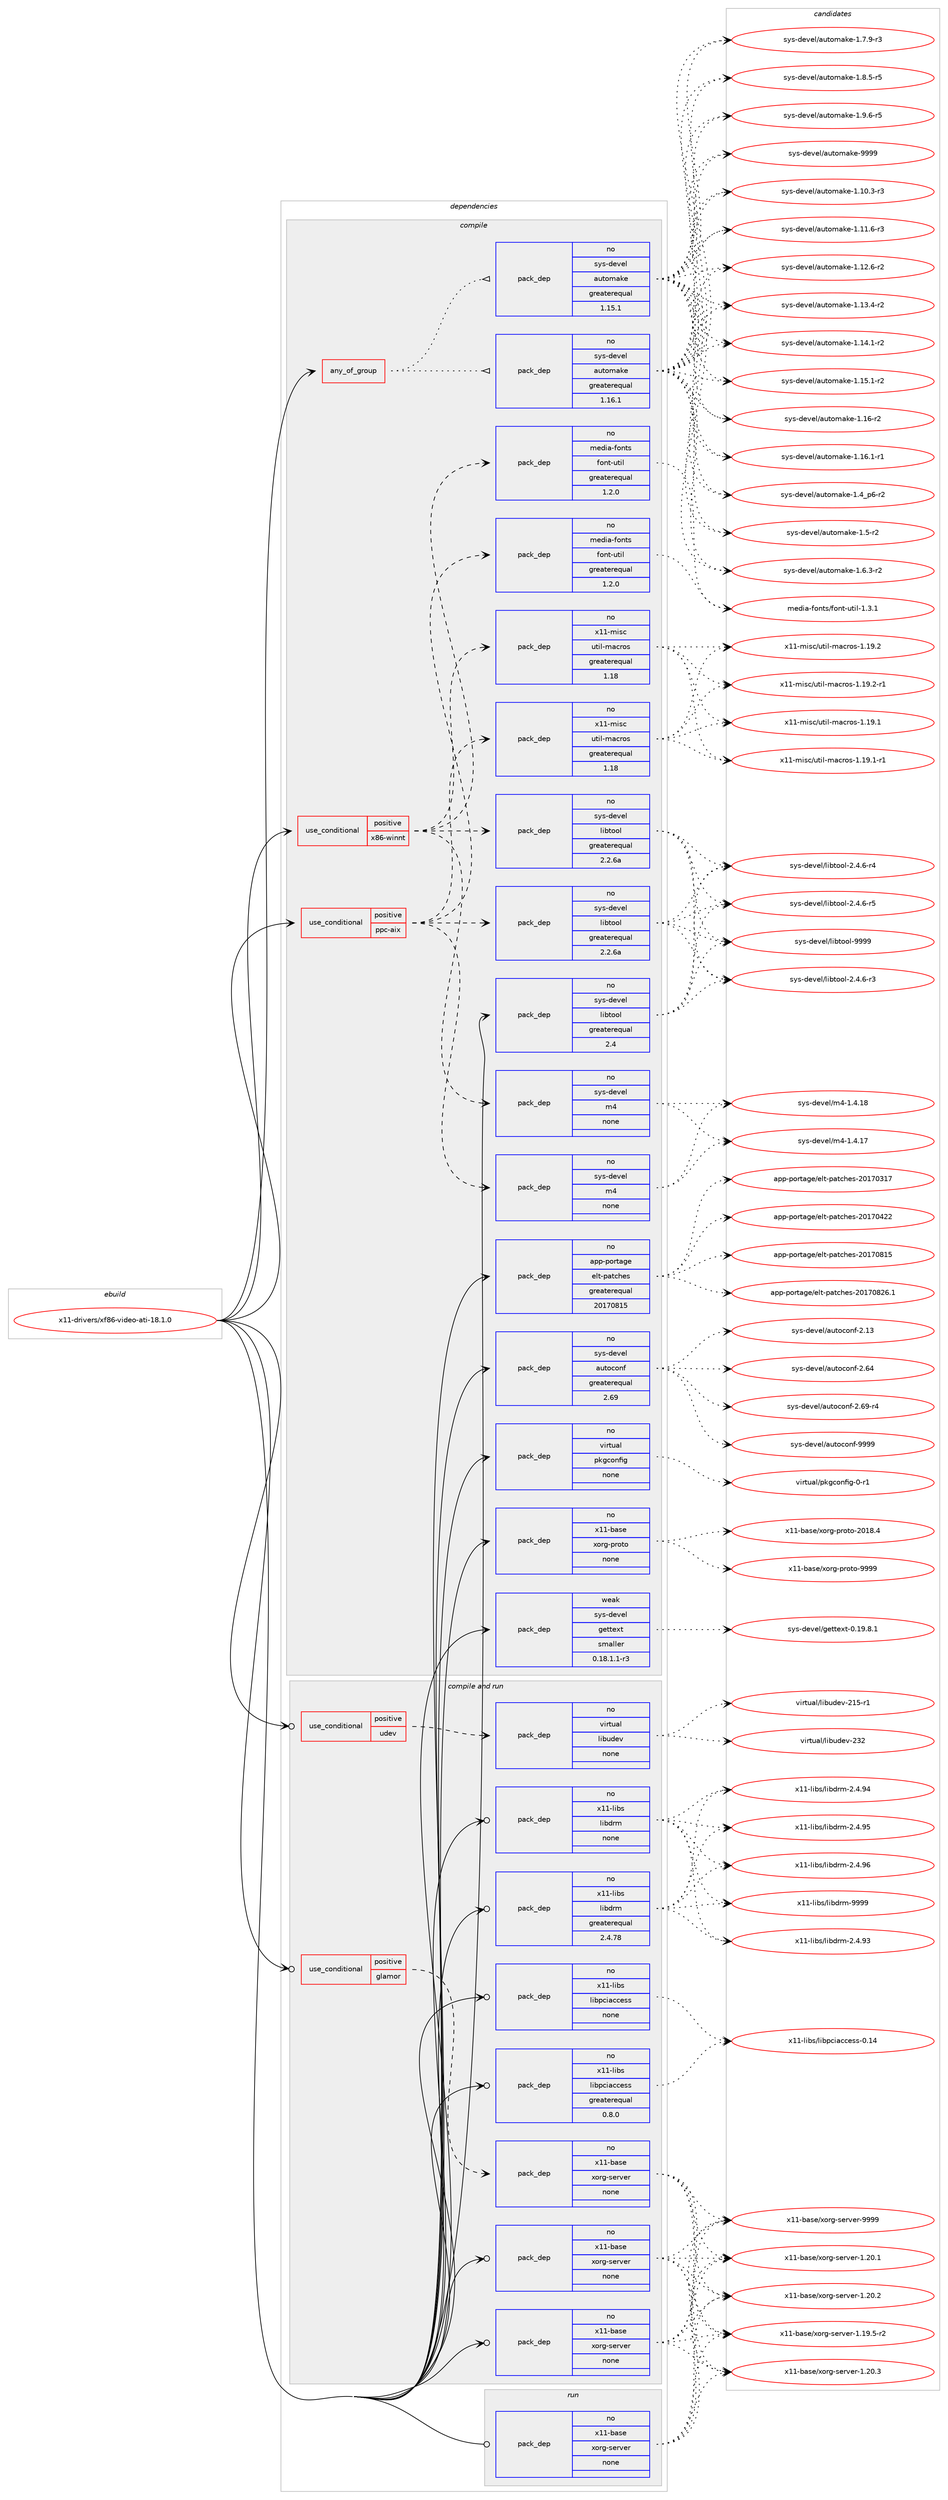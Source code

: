 digraph prolog {

# *************
# Graph options
# *************

newrank=true;
concentrate=true;
compound=true;
graph [rankdir=LR,fontname=Helvetica,fontsize=10,ranksep=1.5];#, ranksep=2.5, nodesep=0.2];
edge  [arrowhead=vee];
node  [fontname=Helvetica,fontsize=10];

# **********
# The ebuild
# **********

subgraph cluster_leftcol {
color=gray;
rank=same;
label=<<i>ebuild</i>>;
id [label="x11-drivers/xf86-video-ati-18.1.0", color=red, width=4, href="../x11-drivers/xf86-video-ati-18.1.0.svg"];
}

# ****************
# The dependencies
# ****************

subgraph cluster_midcol {
color=gray;
label=<<i>dependencies</i>>;
subgraph cluster_compile {
fillcolor="#eeeeee";
style=filled;
label=<<i>compile</i>>;
subgraph any225 {
dependency9949 [label=<<TABLE BORDER="0" CELLBORDER="1" CELLSPACING="0" CELLPADDING="4"><TR><TD CELLPADDING="10">any_of_group</TD></TR></TABLE>>, shape=none, color=red];subgraph pack7747 {
dependency9950 [label=<<TABLE BORDER="0" CELLBORDER="1" CELLSPACING="0" CELLPADDING="4" WIDTH="220"><TR><TD ROWSPAN="6" CELLPADDING="30">pack_dep</TD></TR><TR><TD WIDTH="110">no</TD></TR><TR><TD>sys-devel</TD></TR><TR><TD>automake</TD></TR><TR><TD>greaterequal</TD></TR><TR><TD>1.16.1</TD></TR></TABLE>>, shape=none, color=blue];
}
dependency9949:e -> dependency9950:w [weight=20,style="dotted",arrowhead="oinv"];
subgraph pack7748 {
dependency9951 [label=<<TABLE BORDER="0" CELLBORDER="1" CELLSPACING="0" CELLPADDING="4" WIDTH="220"><TR><TD ROWSPAN="6" CELLPADDING="30">pack_dep</TD></TR><TR><TD WIDTH="110">no</TD></TR><TR><TD>sys-devel</TD></TR><TR><TD>automake</TD></TR><TR><TD>greaterequal</TD></TR><TR><TD>1.15.1</TD></TR></TABLE>>, shape=none, color=blue];
}
dependency9949:e -> dependency9951:w [weight=20,style="dotted",arrowhead="oinv"];
}
id:e -> dependency9949:w [weight=20,style="solid",arrowhead="vee"];
subgraph cond1968 {
dependency9952 [label=<<TABLE BORDER="0" CELLBORDER="1" CELLSPACING="0" CELLPADDING="4"><TR><TD ROWSPAN="3" CELLPADDING="10">use_conditional</TD></TR><TR><TD>positive</TD></TR><TR><TD>ppc-aix</TD></TR></TABLE>>, shape=none, color=red];
subgraph pack7749 {
dependency9953 [label=<<TABLE BORDER="0" CELLBORDER="1" CELLSPACING="0" CELLPADDING="4" WIDTH="220"><TR><TD ROWSPAN="6" CELLPADDING="30">pack_dep</TD></TR><TR><TD WIDTH="110">no</TD></TR><TR><TD>sys-devel</TD></TR><TR><TD>libtool</TD></TR><TR><TD>greaterequal</TD></TR><TR><TD>2.2.6a</TD></TR></TABLE>>, shape=none, color=blue];
}
dependency9952:e -> dependency9953:w [weight=20,style="dashed",arrowhead="vee"];
subgraph pack7750 {
dependency9954 [label=<<TABLE BORDER="0" CELLBORDER="1" CELLSPACING="0" CELLPADDING="4" WIDTH="220"><TR><TD ROWSPAN="6" CELLPADDING="30">pack_dep</TD></TR><TR><TD WIDTH="110">no</TD></TR><TR><TD>sys-devel</TD></TR><TR><TD>m4</TD></TR><TR><TD>none</TD></TR><TR><TD></TD></TR></TABLE>>, shape=none, color=blue];
}
dependency9952:e -> dependency9954:w [weight=20,style="dashed",arrowhead="vee"];
subgraph pack7751 {
dependency9955 [label=<<TABLE BORDER="0" CELLBORDER="1" CELLSPACING="0" CELLPADDING="4" WIDTH="220"><TR><TD ROWSPAN="6" CELLPADDING="30">pack_dep</TD></TR><TR><TD WIDTH="110">no</TD></TR><TR><TD>x11-misc</TD></TR><TR><TD>util-macros</TD></TR><TR><TD>greaterequal</TD></TR><TR><TD>1.18</TD></TR></TABLE>>, shape=none, color=blue];
}
dependency9952:e -> dependency9955:w [weight=20,style="dashed",arrowhead="vee"];
subgraph pack7752 {
dependency9956 [label=<<TABLE BORDER="0" CELLBORDER="1" CELLSPACING="0" CELLPADDING="4" WIDTH="220"><TR><TD ROWSPAN="6" CELLPADDING="30">pack_dep</TD></TR><TR><TD WIDTH="110">no</TD></TR><TR><TD>media-fonts</TD></TR><TR><TD>font-util</TD></TR><TR><TD>greaterequal</TD></TR><TR><TD>1.2.0</TD></TR></TABLE>>, shape=none, color=blue];
}
dependency9952:e -> dependency9956:w [weight=20,style="dashed",arrowhead="vee"];
}
id:e -> dependency9952:w [weight=20,style="solid",arrowhead="vee"];
subgraph cond1969 {
dependency9957 [label=<<TABLE BORDER="0" CELLBORDER="1" CELLSPACING="0" CELLPADDING="4"><TR><TD ROWSPAN="3" CELLPADDING="10">use_conditional</TD></TR><TR><TD>positive</TD></TR><TR><TD>x86-winnt</TD></TR></TABLE>>, shape=none, color=red];
subgraph pack7753 {
dependency9958 [label=<<TABLE BORDER="0" CELLBORDER="1" CELLSPACING="0" CELLPADDING="4" WIDTH="220"><TR><TD ROWSPAN="6" CELLPADDING="30">pack_dep</TD></TR><TR><TD WIDTH="110">no</TD></TR><TR><TD>sys-devel</TD></TR><TR><TD>libtool</TD></TR><TR><TD>greaterequal</TD></TR><TR><TD>2.2.6a</TD></TR></TABLE>>, shape=none, color=blue];
}
dependency9957:e -> dependency9958:w [weight=20,style="dashed",arrowhead="vee"];
subgraph pack7754 {
dependency9959 [label=<<TABLE BORDER="0" CELLBORDER="1" CELLSPACING="0" CELLPADDING="4" WIDTH="220"><TR><TD ROWSPAN="6" CELLPADDING="30">pack_dep</TD></TR><TR><TD WIDTH="110">no</TD></TR><TR><TD>sys-devel</TD></TR><TR><TD>m4</TD></TR><TR><TD>none</TD></TR><TR><TD></TD></TR></TABLE>>, shape=none, color=blue];
}
dependency9957:e -> dependency9959:w [weight=20,style="dashed",arrowhead="vee"];
subgraph pack7755 {
dependency9960 [label=<<TABLE BORDER="0" CELLBORDER="1" CELLSPACING="0" CELLPADDING="4" WIDTH="220"><TR><TD ROWSPAN="6" CELLPADDING="30">pack_dep</TD></TR><TR><TD WIDTH="110">no</TD></TR><TR><TD>x11-misc</TD></TR><TR><TD>util-macros</TD></TR><TR><TD>greaterequal</TD></TR><TR><TD>1.18</TD></TR></TABLE>>, shape=none, color=blue];
}
dependency9957:e -> dependency9960:w [weight=20,style="dashed",arrowhead="vee"];
subgraph pack7756 {
dependency9961 [label=<<TABLE BORDER="0" CELLBORDER="1" CELLSPACING="0" CELLPADDING="4" WIDTH="220"><TR><TD ROWSPAN="6" CELLPADDING="30">pack_dep</TD></TR><TR><TD WIDTH="110">no</TD></TR><TR><TD>media-fonts</TD></TR><TR><TD>font-util</TD></TR><TR><TD>greaterequal</TD></TR><TR><TD>1.2.0</TD></TR></TABLE>>, shape=none, color=blue];
}
dependency9957:e -> dependency9961:w [weight=20,style="dashed",arrowhead="vee"];
}
id:e -> dependency9957:w [weight=20,style="solid",arrowhead="vee"];
subgraph pack7757 {
dependency9962 [label=<<TABLE BORDER="0" CELLBORDER="1" CELLSPACING="0" CELLPADDING="4" WIDTH="220"><TR><TD ROWSPAN="6" CELLPADDING="30">pack_dep</TD></TR><TR><TD WIDTH="110">no</TD></TR><TR><TD>app-portage</TD></TR><TR><TD>elt-patches</TD></TR><TR><TD>greaterequal</TD></TR><TR><TD>20170815</TD></TR></TABLE>>, shape=none, color=blue];
}
id:e -> dependency9962:w [weight=20,style="solid",arrowhead="vee"];
subgraph pack7758 {
dependency9963 [label=<<TABLE BORDER="0" CELLBORDER="1" CELLSPACING="0" CELLPADDING="4" WIDTH="220"><TR><TD ROWSPAN="6" CELLPADDING="30">pack_dep</TD></TR><TR><TD WIDTH="110">no</TD></TR><TR><TD>sys-devel</TD></TR><TR><TD>autoconf</TD></TR><TR><TD>greaterequal</TD></TR><TR><TD>2.69</TD></TR></TABLE>>, shape=none, color=blue];
}
id:e -> dependency9963:w [weight=20,style="solid",arrowhead="vee"];
subgraph pack7759 {
dependency9964 [label=<<TABLE BORDER="0" CELLBORDER="1" CELLSPACING="0" CELLPADDING="4" WIDTH="220"><TR><TD ROWSPAN="6" CELLPADDING="30">pack_dep</TD></TR><TR><TD WIDTH="110">no</TD></TR><TR><TD>sys-devel</TD></TR><TR><TD>libtool</TD></TR><TR><TD>greaterequal</TD></TR><TR><TD>2.4</TD></TR></TABLE>>, shape=none, color=blue];
}
id:e -> dependency9964:w [weight=20,style="solid",arrowhead="vee"];
subgraph pack7760 {
dependency9965 [label=<<TABLE BORDER="0" CELLBORDER="1" CELLSPACING="0" CELLPADDING="4" WIDTH="220"><TR><TD ROWSPAN="6" CELLPADDING="30">pack_dep</TD></TR><TR><TD WIDTH="110">no</TD></TR><TR><TD>virtual</TD></TR><TR><TD>pkgconfig</TD></TR><TR><TD>none</TD></TR><TR><TD></TD></TR></TABLE>>, shape=none, color=blue];
}
id:e -> dependency9965:w [weight=20,style="solid",arrowhead="vee"];
subgraph pack7761 {
dependency9966 [label=<<TABLE BORDER="0" CELLBORDER="1" CELLSPACING="0" CELLPADDING="4" WIDTH="220"><TR><TD ROWSPAN="6" CELLPADDING="30">pack_dep</TD></TR><TR><TD WIDTH="110">no</TD></TR><TR><TD>x11-base</TD></TR><TR><TD>xorg-proto</TD></TR><TR><TD>none</TD></TR><TR><TD></TD></TR></TABLE>>, shape=none, color=blue];
}
id:e -> dependency9966:w [weight=20,style="solid",arrowhead="vee"];
subgraph pack7762 {
dependency9967 [label=<<TABLE BORDER="0" CELLBORDER="1" CELLSPACING="0" CELLPADDING="4" WIDTH="220"><TR><TD ROWSPAN="6" CELLPADDING="30">pack_dep</TD></TR><TR><TD WIDTH="110">weak</TD></TR><TR><TD>sys-devel</TD></TR><TR><TD>gettext</TD></TR><TR><TD>smaller</TD></TR><TR><TD>0.18.1.1-r3</TD></TR></TABLE>>, shape=none, color=blue];
}
id:e -> dependency9967:w [weight=20,style="solid",arrowhead="vee"];
}
subgraph cluster_compileandrun {
fillcolor="#eeeeee";
style=filled;
label=<<i>compile and run</i>>;
subgraph cond1970 {
dependency9968 [label=<<TABLE BORDER="0" CELLBORDER="1" CELLSPACING="0" CELLPADDING="4"><TR><TD ROWSPAN="3" CELLPADDING="10">use_conditional</TD></TR><TR><TD>positive</TD></TR><TR><TD>glamor</TD></TR></TABLE>>, shape=none, color=red];
subgraph pack7763 {
dependency9969 [label=<<TABLE BORDER="0" CELLBORDER="1" CELLSPACING="0" CELLPADDING="4" WIDTH="220"><TR><TD ROWSPAN="6" CELLPADDING="30">pack_dep</TD></TR><TR><TD WIDTH="110">no</TD></TR><TR><TD>x11-base</TD></TR><TR><TD>xorg-server</TD></TR><TR><TD>none</TD></TR><TR><TD></TD></TR></TABLE>>, shape=none, color=blue];
}
dependency9968:e -> dependency9969:w [weight=20,style="dashed",arrowhead="vee"];
}
id:e -> dependency9968:w [weight=20,style="solid",arrowhead="odotvee"];
subgraph cond1971 {
dependency9970 [label=<<TABLE BORDER="0" CELLBORDER="1" CELLSPACING="0" CELLPADDING="4"><TR><TD ROWSPAN="3" CELLPADDING="10">use_conditional</TD></TR><TR><TD>positive</TD></TR><TR><TD>udev</TD></TR></TABLE>>, shape=none, color=red];
subgraph pack7764 {
dependency9971 [label=<<TABLE BORDER="0" CELLBORDER="1" CELLSPACING="0" CELLPADDING="4" WIDTH="220"><TR><TD ROWSPAN="6" CELLPADDING="30">pack_dep</TD></TR><TR><TD WIDTH="110">no</TD></TR><TR><TD>virtual</TD></TR><TR><TD>libudev</TD></TR><TR><TD>none</TD></TR><TR><TD></TD></TR></TABLE>>, shape=none, color=blue];
}
dependency9970:e -> dependency9971:w [weight=20,style="dashed",arrowhead="vee"];
}
id:e -> dependency9970:w [weight=20,style="solid",arrowhead="odotvee"];
subgraph pack7765 {
dependency9972 [label=<<TABLE BORDER="0" CELLBORDER="1" CELLSPACING="0" CELLPADDING="4" WIDTH="220"><TR><TD ROWSPAN="6" CELLPADDING="30">pack_dep</TD></TR><TR><TD WIDTH="110">no</TD></TR><TR><TD>x11-base</TD></TR><TR><TD>xorg-server</TD></TR><TR><TD>none</TD></TR><TR><TD></TD></TR></TABLE>>, shape=none, color=blue];
}
id:e -> dependency9972:w [weight=20,style="solid",arrowhead="odotvee"];
subgraph pack7766 {
dependency9973 [label=<<TABLE BORDER="0" CELLBORDER="1" CELLSPACING="0" CELLPADDING="4" WIDTH="220"><TR><TD ROWSPAN="6" CELLPADDING="30">pack_dep</TD></TR><TR><TD WIDTH="110">no</TD></TR><TR><TD>x11-base</TD></TR><TR><TD>xorg-server</TD></TR><TR><TD>none</TD></TR><TR><TD></TD></TR></TABLE>>, shape=none, color=blue];
}
id:e -> dependency9973:w [weight=20,style="solid",arrowhead="odotvee"];
subgraph pack7767 {
dependency9974 [label=<<TABLE BORDER="0" CELLBORDER="1" CELLSPACING="0" CELLPADDING="4" WIDTH="220"><TR><TD ROWSPAN="6" CELLPADDING="30">pack_dep</TD></TR><TR><TD WIDTH="110">no</TD></TR><TR><TD>x11-libs</TD></TR><TR><TD>libdrm</TD></TR><TR><TD>greaterequal</TD></TR><TR><TD>2.4.78</TD></TR></TABLE>>, shape=none, color=blue];
}
id:e -> dependency9974:w [weight=20,style="solid",arrowhead="odotvee"];
subgraph pack7768 {
dependency9975 [label=<<TABLE BORDER="0" CELLBORDER="1" CELLSPACING="0" CELLPADDING="4" WIDTH="220"><TR><TD ROWSPAN="6" CELLPADDING="30">pack_dep</TD></TR><TR><TD WIDTH="110">no</TD></TR><TR><TD>x11-libs</TD></TR><TR><TD>libdrm</TD></TR><TR><TD>none</TD></TR><TR><TD></TD></TR></TABLE>>, shape=none, color=blue];
}
id:e -> dependency9975:w [weight=20,style="solid",arrowhead="odotvee"];
subgraph pack7769 {
dependency9976 [label=<<TABLE BORDER="0" CELLBORDER="1" CELLSPACING="0" CELLPADDING="4" WIDTH="220"><TR><TD ROWSPAN="6" CELLPADDING="30">pack_dep</TD></TR><TR><TD WIDTH="110">no</TD></TR><TR><TD>x11-libs</TD></TR><TR><TD>libpciaccess</TD></TR><TR><TD>greaterequal</TD></TR><TR><TD>0.8.0</TD></TR></TABLE>>, shape=none, color=blue];
}
id:e -> dependency9976:w [weight=20,style="solid",arrowhead="odotvee"];
subgraph pack7770 {
dependency9977 [label=<<TABLE BORDER="0" CELLBORDER="1" CELLSPACING="0" CELLPADDING="4" WIDTH="220"><TR><TD ROWSPAN="6" CELLPADDING="30">pack_dep</TD></TR><TR><TD WIDTH="110">no</TD></TR><TR><TD>x11-libs</TD></TR><TR><TD>libpciaccess</TD></TR><TR><TD>none</TD></TR><TR><TD></TD></TR></TABLE>>, shape=none, color=blue];
}
id:e -> dependency9977:w [weight=20,style="solid",arrowhead="odotvee"];
}
subgraph cluster_run {
fillcolor="#eeeeee";
style=filled;
label=<<i>run</i>>;
subgraph pack7771 {
dependency9978 [label=<<TABLE BORDER="0" CELLBORDER="1" CELLSPACING="0" CELLPADDING="4" WIDTH="220"><TR><TD ROWSPAN="6" CELLPADDING="30">pack_dep</TD></TR><TR><TD WIDTH="110">no</TD></TR><TR><TD>x11-base</TD></TR><TR><TD>xorg-server</TD></TR><TR><TD>none</TD></TR><TR><TD></TD></TR></TABLE>>, shape=none, color=blue];
}
id:e -> dependency9978:w [weight=20,style="solid",arrowhead="odot"];
}
}

# **************
# The candidates
# **************

subgraph cluster_choices {
rank=same;
color=gray;
label=<<i>candidates</i>>;

subgraph choice7747 {
color=black;
nodesep=1;
choice11512111545100101118101108479711711611110997107101454946494846514511451 [label="sys-devel/automake-1.10.3-r3", color=red, width=4,href="../sys-devel/automake-1.10.3-r3.svg"];
choice11512111545100101118101108479711711611110997107101454946494946544511451 [label="sys-devel/automake-1.11.6-r3", color=red, width=4,href="../sys-devel/automake-1.11.6-r3.svg"];
choice11512111545100101118101108479711711611110997107101454946495046544511450 [label="sys-devel/automake-1.12.6-r2", color=red, width=4,href="../sys-devel/automake-1.12.6-r2.svg"];
choice11512111545100101118101108479711711611110997107101454946495146524511450 [label="sys-devel/automake-1.13.4-r2", color=red, width=4,href="../sys-devel/automake-1.13.4-r2.svg"];
choice11512111545100101118101108479711711611110997107101454946495246494511450 [label="sys-devel/automake-1.14.1-r2", color=red, width=4,href="../sys-devel/automake-1.14.1-r2.svg"];
choice11512111545100101118101108479711711611110997107101454946495346494511450 [label="sys-devel/automake-1.15.1-r2", color=red, width=4,href="../sys-devel/automake-1.15.1-r2.svg"];
choice1151211154510010111810110847971171161111099710710145494649544511450 [label="sys-devel/automake-1.16-r2", color=red, width=4,href="../sys-devel/automake-1.16-r2.svg"];
choice11512111545100101118101108479711711611110997107101454946495446494511449 [label="sys-devel/automake-1.16.1-r1", color=red, width=4,href="../sys-devel/automake-1.16.1-r1.svg"];
choice115121115451001011181011084797117116111109971071014549465295112544511450 [label="sys-devel/automake-1.4_p6-r2", color=red, width=4,href="../sys-devel/automake-1.4_p6-r2.svg"];
choice11512111545100101118101108479711711611110997107101454946534511450 [label="sys-devel/automake-1.5-r2", color=red, width=4,href="../sys-devel/automake-1.5-r2.svg"];
choice115121115451001011181011084797117116111109971071014549465446514511450 [label="sys-devel/automake-1.6.3-r2", color=red, width=4,href="../sys-devel/automake-1.6.3-r2.svg"];
choice115121115451001011181011084797117116111109971071014549465546574511451 [label="sys-devel/automake-1.7.9-r3", color=red, width=4,href="../sys-devel/automake-1.7.9-r3.svg"];
choice115121115451001011181011084797117116111109971071014549465646534511453 [label="sys-devel/automake-1.8.5-r5", color=red, width=4,href="../sys-devel/automake-1.8.5-r5.svg"];
choice115121115451001011181011084797117116111109971071014549465746544511453 [label="sys-devel/automake-1.9.6-r5", color=red, width=4,href="../sys-devel/automake-1.9.6-r5.svg"];
choice115121115451001011181011084797117116111109971071014557575757 [label="sys-devel/automake-9999", color=red, width=4,href="../sys-devel/automake-9999.svg"];
dependency9950:e -> choice11512111545100101118101108479711711611110997107101454946494846514511451:w [style=dotted,weight="100"];
dependency9950:e -> choice11512111545100101118101108479711711611110997107101454946494946544511451:w [style=dotted,weight="100"];
dependency9950:e -> choice11512111545100101118101108479711711611110997107101454946495046544511450:w [style=dotted,weight="100"];
dependency9950:e -> choice11512111545100101118101108479711711611110997107101454946495146524511450:w [style=dotted,weight="100"];
dependency9950:e -> choice11512111545100101118101108479711711611110997107101454946495246494511450:w [style=dotted,weight="100"];
dependency9950:e -> choice11512111545100101118101108479711711611110997107101454946495346494511450:w [style=dotted,weight="100"];
dependency9950:e -> choice1151211154510010111810110847971171161111099710710145494649544511450:w [style=dotted,weight="100"];
dependency9950:e -> choice11512111545100101118101108479711711611110997107101454946495446494511449:w [style=dotted,weight="100"];
dependency9950:e -> choice115121115451001011181011084797117116111109971071014549465295112544511450:w [style=dotted,weight="100"];
dependency9950:e -> choice11512111545100101118101108479711711611110997107101454946534511450:w [style=dotted,weight="100"];
dependency9950:e -> choice115121115451001011181011084797117116111109971071014549465446514511450:w [style=dotted,weight="100"];
dependency9950:e -> choice115121115451001011181011084797117116111109971071014549465546574511451:w [style=dotted,weight="100"];
dependency9950:e -> choice115121115451001011181011084797117116111109971071014549465646534511453:w [style=dotted,weight="100"];
dependency9950:e -> choice115121115451001011181011084797117116111109971071014549465746544511453:w [style=dotted,weight="100"];
dependency9950:e -> choice115121115451001011181011084797117116111109971071014557575757:w [style=dotted,weight="100"];
}
subgraph choice7748 {
color=black;
nodesep=1;
choice11512111545100101118101108479711711611110997107101454946494846514511451 [label="sys-devel/automake-1.10.3-r3", color=red, width=4,href="../sys-devel/automake-1.10.3-r3.svg"];
choice11512111545100101118101108479711711611110997107101454946494946544511451 [label="sys-devel/automake-1.11.6-r3", color=red, width=4,href="../sys-devel/automake-1.11.6-r3.svg"];
choice11512111545100101118101108479711711611110997107101454946495046544511450 [label="sys-devel/automake-1.12.6-r2", color=red, width=4,href="../sys-devel/automake-1.12.6-r2.svg"];
choice11512111545100101118101108479711711611110997107101454946495146524511450 [label="sys-devel/automake-1.13.4-r2", color=red, width=4,href="../sys-devel/automake-1.13.4-r2.svg"];
choice11512111545100101118101108479711711611110997107101454946495246494511450 [label="sys-devel/automake-1.14.1-r2", color=red, width=4,href="../sys-devel/automake-1.14.1-r2.svg"];
choice11512111545100101118101108479711711611110997107101454946495346494511450 [label="sys-devel/automake-1.15.1-r2", color=red, width=4,href="../sys-devel/automake-1.15.1-r2.svg"];
choice1151211154510010111810110847971171161111099710710145494649544511450 [label="sys-devel/automake-1.16-r2", color=red, width=4,href="../sys-devel/automake-1.16-r2.svg"];
choice11512111545100101118101108479711711611110997107101454946495446494511449 [label="sys-devel/automake-1.16.1-r1", color=red, width=4,href="../sys-devel/automake-1.16.1-r1.svg"];
choice115121115451001011181011084797117116111109971071014549465295112544511450 [label="sys-devel/automake-1.4_p6-r2", color=red, width=4,href="../sys-devel/automake-1.4_p6-r2.svg"];
choice11512111545100101118101108479711711611110997107101454946534511450 [label="sys-devel/automake-1.5-r2", color=red, width=4,href="../sys-devel/automake-1.5-r2.svg"];
choice115121115451001011181011084797117116111109971071014549465446514511450 [label="sys-devel/automake-1.6.3-r2", color=red, width=4,href="../sys-devel/automake-1.6.3-r2.svg"];
choice115121115451001011181011084797117116111109971071014549465546574511451 [label="sys-devel/automake-1.7.9-r3", color=red, width=4,href="../sys-devel/automake-1.7.9-r3.svg"];
choice115121115451001011181011084797117116111109971071014549465646534511453 [label="sys-devel/automake-1.8.5-r5", color=red, width=4,href="../sys-devel/automake-1.8.5-r5.svg"];
choice115121115451001011181011084797117116111109971071014549465746544511453 [label="sys-devel/automake-1.9.6-r5", color=red, width=4,href="../sys-devel/automake-1.9.6-r5.svg"];
choice115121115451001011181011084797117116111109971071014557575757 [label="sys-devel/automake-9999", color=red, width=4,href="../sys-devel/automake-9999.svg"];
dependency9951:e -> choice11512111545100101118101108479711711611110997107101454946494846514511451:w [style=dotted,weight="100"];
dependency9951:e -> choice11512111545100101118101108479711711611110997107101454946494946544511451:w [style=dotted,weight="100"];
dependency9951:e -> choice11512111545100101118101108479711711611110997107101454946495046544511450:w [style=dotted,weight="100"];
dependency9951:e -> choice11512111545100101118101108479711711611110997107101454946495146524511450:w [style=dotted,weight="100"];
dependency9951:e -> choice11512111545100101118101108479711711611110997107101454946495246494511450:w [style=dotted,weight="100"];
dependency9951:e -> choice11512111545100101118101108479711711611110997107101454946495346494511450:w [style=dotted,weight="100"];
dependency9951:e -> choice1151211154510010111810110847971171161111099710710145494649544511450:w [style=dotted,weight="100"];
dependency9951:e -> choice11512111545100101118101108479711711611110997107101454946495446494511449:w [style=dotted,weight="100"];
dependency9951:e -> choice115121115451001011181011084797117116111109971071014549465295112544511450:w [style=dotted,weight="100"];
dependency9951:e -> choice11512111545100101118101108479711711611110997107101454946534511450:w [style=dotted,weight="100"];
dependency9951:e -> choice115121115451001011181011084797117116111109971071014549465446514511450:w [style=dotted,weight="100"];
dependency9951:e -> choice115121115451001011181011084797117116111109971071014549465546574511451:w [style=dotted,weight="100"];
dependency9951:e -> choice115121115451001011181011084797117116111109971071014549465646534511453:w [style=dotted,weight="100"];
dependency9951:e -> choice115121115451001011181011084797117116111109971071014549465746544511453:w [style=dotted,weight="100"];
dependency9951:e -> choice115121115451001011181011084797117116111109971071014557575757:w [style=dotted,weight="100"];
}
subgraph choice7749 {
color=black;
nodesep=1;
choice1151211154510010111810110847108105981161111111084550465246544511451 [label="sys-devel/libtool-2.4.6-r3", color=red, width=4,href="../sys-devel/libtool-2.4.6-r3.svg"];
choice1151211154510010111810110847108105981161111111084550465246544511452 [label="sys-devel/libtool-2.4.6-r4", color=red, width=4,href="../sys-devel/libtool-2.4.6-r4.svg"];
choice1151211154510010111810110847108105981161111111084550465246544511453 [label="sys-devel/libtool-2.4.6-r5", color=red, width=4,href="../sys-devel/libtool-2.4.6-r5.svg"];
choice1151211154510010111810110847108105981161111111084557575757 [label="sys-devel/libtool-9999", color=red, width=4,href="../sys-devel/libtool-9999.svg"];
dependency9953:e -> choice1151211154510010111810110847108105981161111111084550465246544511451:w [style=dotted,weight="100"];
dependency9953:e -> choice1151211154510010111810110847108105981161111111084550465246544511452:w [style=dotted,weight="100"];
dependency9953:e -> choice1151211154510010111810110847108105981161111111084550465246544511453:w [style=dotted,weight="100"];
dependency9953:e -> choice1151211154510010111810110847108105981161111111084557575757:w [style=dotted,weight="100"];
}
subgraph choice7750 {
color=black;
nodesep=1;
choice11512111545100101118101108471095245494652464955 [label="sys-devel/m4-1.4.17", color=red, width=4,href="../sys-devel/m4-1.4.17.svg"];
choice11512111545100101118101108471095245494652464956 [label="sys-devel/m4-1.4.18", color=red, width=4,href="../sys-devel/m4-1.4.18.svg"];
dependency9954:e -> choice11512111545100101118101108471095245494652464955:w [style=dotted,weight="100"];
dependency9954:e -> choice11512111545100101118101108471095245494652464956:w [style=dotted,weight="100"];
}
subgraph choice7751 {
color=black;
nodesep=1;
choice120494945109105115994711711610510845109979911411111545494649574649 [label="x11-misc/util-macros-1.19.1", color=red, width=4,href="../x11-misc/util-macros-1.19.1.svg"];
choice1204949451091051159947117116105108451099799114111115454946495746494511449 [label="x11-misc/util-macros-1.19.1-r1", color=red, width=4,href="../x11-misc/util-macros-1.19.1-r1.svg"];
choice120494945109105115994711711610510845109979911411111545494649574650 [label="x11-misc/util-macros-1.19.2", color=red, width=4,href="../x11-misc/util-macros-1.19.2.svg"];
choice1204949451091051159947117116105108451099799114111115454946495746504511449 [label="x11-misc/util-macros-1.19.2-r1", color=red, width=4,href="../x11-misc/util-macros-1.19.2-r1.svg"];
dependency9955:e -> choice120494945109105115994711711610510845109979911411111545494649574649:w [style=dotted,weight="100"];
dependency9955:e -> choice1204949451091051159947117116105108451099799114111115454946495746494511449:w [style=dotted,weight="100"];
dependency9955:e -> choice120494945109105115994711711610510845109979911411111545494649574650:w [style=dotted,weight="100"];
dependency9955:e -> choice1204949451091051159947117116105108451099799114111115454946495746504511449:w [style=dotted,weight="100"];
}
subgraph choice7752 {
color=black;
nodesep=1;
choice10910110010597451021111101161154710211111011645117116105108454946514649 [label="media-fonts/font-util-1.3.1", color=red, width=4,href="../media-fonts/font-util-1.3.1.svg"];
dependency9956:e -> choice10910110010597451021111101161154710211111011645117116105108454946514649:w [style=dotted,weight="100"];
}
subgraph choice7753 {
color=black;
nodesep=1;
choice1151211154510010111810110847108105981161111111084550465246544511451 [label="sys-devel/libtool-2.4.6-r3", color=red, width=4,href="../sys-devel/libtool-2.4.6-r3.svg"];
choice1151211154510010111810110847108105981161111111084550465246544511452 [label="sys-devel/libtool-2.4.6-r4", color=red, width=4,href="../sys-devel/libtool-2.4.6-r4.svg"];
choice1151211154510010111810110847108105981161111111084550465246544511453 [label="sys-devel/libtool-2.4.6-r5", color=red, width=4,href="../sys-devel/libtool-2.4.6-r5.svg"];
choice1151211154510010111810110847108105981161111111084557575757 [label="sys-devel/libtool-9999", color=red, width=4,href="../sys-devel/libtool-9999.svg"];
dependency9958:e -> choice1151211154510010111810110847108105981161111111084550465246544511451:w [style=dotted,weight="100"];
dependency9958:e -> choice1151211154510010111810110847108105981161111111084550465246544511452:w [style=dotted,weight="100"];
dependency9958:e -> choice1151211154510010111810110847108105981161111111084550465246544511453:w [style=dotted,weight="100"];
dependency9958:e -> choice1151211154510010111810110847108105981161111111084557575757:w [style=dotted,weight="100"];
}
subgraph choice7754 {
color=black;
nodesep=1;
choice11512111545100101118101108471095245494652464955 [label="sys-devel/m4-1.4.17", color=red, width=4,href="../sys-devel/m4-1.4.17.svg"];
choice11512111545100101118101108471095245494652464956 [label="sys-devel/m4-1.4.18", color=red, width=4,href="../sys-devel/m4-1.4.18.svg"];
dependency9959:e -> choice11512111545100101118101108471095245494652464955:w [style=dotted,weight="100"];
dependency9959:e -> choice11512111545100101118101108471095245494652464956:w [style=dotted,weight="100"];
}
subgraph choice7755 {
color=black;
nodesep=1;
choice120494945109105115994711711610510845109979911411111545494649574649 [label="x11-misc/util-macros-1.19.1", color=red, width=4,href="../x11-misc/util-macros-1.19.1.svg"];
choice1204949451091051159947117116105108451099799114111115454946495746494511449 [label="x11-misc/util-macros-1.19.1-r1", color=red, width=4,href="../x11-misc/util-macros-1.19.1-r1.svg"];
choice120494945109105115994711711610510845109979911411111545494649574650 [label="x11-misc/util-macros-1.19.2", color=red, width=4,href="../x11-misc/util-macros-1.19.2.svg"];
choice1204949451091051159947117116105108451099799114111115454946495746504511449 [label="x11-misc/util-macros-1.19.2-r1", color=red, width=4,href="../x11-misc/util-macros-1.19.2-r1.svg"];
dependency9960:e -> choice120494945109105115994711711610510845109979911411111545494649574649:w [style=dotted,weight="100"];
dependency9960:e -> choice1204949451091051159947117116105108451099799114111115454946495746494511449:w [style=dotted,weight="100"];
dependency9960:e -> choice120494945109105115994711711610510845109979911411111545494649574650:w [style=dotted,weight="100"];
dependency9960:e -> choice1204949451091051159947117116105108451099799114111115454946495746504511449:w [style=dotted,weight="100"];
}
subgraph choice7756 {
color=black;
nodesep=1;
choice10910110010597451021111101161154710211111011645117116105108454946514649 [label="media-fonts/font-util-1.3.1", color=red, width=4,href="../media-fonts/font-util-1.3.1.svg"];
dependency9961:e -> choice10910110010597451021111101161154710211111011645117116105108454946514649:w [style=dotted,weight="100"];
}
subgraph choice7757 {
color=black;
nodesep=1;
choice97112112451121111141169710310147101108116451129711699104101115455048495548514955 [label="app-portage/elt-patches-20170317", color=red, width=4,href="../app-portage/elt-patches-20170317.svg"];
choice97112112451121111141169710310147101108116451129711699104101115455048495548525050 [label="app-portage/elt-patches-20170422", color=red, width=4,href="../app-portage/elt-patches-20170422.svg"];
choice97112112451121111141169710310147101108116451129711699104101115455048495548564953 [label="app-portage/elt-patches-20170815", color=red, width=4,href="../app-portage/elt-patches-20170815.svg"];
choice971121124511211111411697103101471011081164511297116991041011154550484955485650544649 [label="app-portage/elt-patches-20170826.1", color=red, width=4,href="../app-portage/elt-patches-20170826.1.svg"];
dependency9962:e -> choice97112112451121111141169710310147101108116451129711699104101115455048495548514955:w [style=dotted,weight="100"];
dependency9962:e -> choice97112112451121111141169710310147101108116451129711699104101115455048495548525050:w [style=dotted,weight="100"];
dependency9962:e -> choice97112112451121111141169710310147101108116451129711699104101115455048495548564953:w [style=dotted,weight="100"];
dependency9962:e -> choice971121124511211111411697103101471011081164511297116991041011154550484955485650544649:w [style=dotted,weight="100"];
}
subgraph choice7758 {
color=black;
nodesep=1;
choice115121115451001011181011084797117116111991111101024550464951 [label="sys-devel/autoconf-2.13", color=red, width=4,href="../sys-devel/autoconf-2.13.svg"];
choice115121115451001011181011084797117116111991111101024550465452 [label="sys-devel/autoconf-2.64", color=red, width=4,href="../sys-devel/autoconf-2.64.svg"];
choice1151211154510010111810110847971171161119911111010245504654574511452 [label="sys-devel/autoconf-2.69-r4", color=red, width=4,href="../sys-devel/autoconf-2.69-r4.svg"];
choice115121115451001011181011084797117116111991111101024557575757 [label="sys-devel/autoconf-9999", color=red, width=4,href="../sys-devel/autoconf-9999.svg"];
dependency9963:e -> choice115121115451001011181011084797117116111991111101024550464951:w [style=dotted,weight="100"];
dependency9963:e -> choice115121115451001011181011084797117116111991111101024550465452:w [style=dotted,weight="100"];
dependency9963:e -> choice1151211154510010111810110847971171161119911111010245504654574511452:w [style=dotted,weight="100"];
dependency9963:e -> choice115121115451001011181011084797117116111991111101024557575757:w [style=dotted,weight="100"];
}
subgraph choice7759 {
color=black;
nodesep=1;
choice1151211154510010111810110847108105981161111111084550465246544511451 [label="sys-devel/libtool-2.4.6-r3", color=red, width=4,href="../sys-devel/libtool-2.4.6-r3.svg"];
choice1151211154510010111810110847108105981161111111084550465246544511452 [label="sys-devel/libtool-2.4.6-r4", color=red, width=4,href="../sys-devel/libtool-2.4.6-r4.svg"];
choice1151211154510010111810110847108105981161111111084550465246544511453 [label="sys-devel/libtool-2.4.6-r5", color=red, width=4,href="../sys-devel/libtool-2.4.6-r5.svg"];
choice1151211154510010111810110847108105981161111111084557575757 [label="sys-devel/libtool-9999", color=red, width=4,href="../sys-devel/libtool-9999.svg"];
dependency9964:e -> choice1151211154510010111810110847108105981161111111084550465246544511451:w [style=dotted,weight="100"];
dependency9964:e -> choice1151211154510010111810110847108105981161111111084550465246544511452:w [style=dotted,weight="100"];
dependency9964:e -> choice1151211154510010111810110847108105981161111111084550465246544511453:w [style=dotted,weight="100"];
dependency9964:e -> choice1151211154510010111810110847108105981161111111084557575757:w [style=dotted,weight="100"];
}
subgraph choice7760 {
color=black;
nodesep=1;
choice11810511411611797108471121071039911111010210510345484511449 [label="virtual/pkgconfig-0-r1", color=red, width=4,href="../virtual/pkgconfig-0-r1.svg"];
dependency9965:e -> choice11810511411611797108471121071039911111010210510345484511449:w [style=dotted,weight="100"];
}
subgraph choice7761 {
color=black;
nodesep=1;
choice1204949459897115101471201111141034511211411111611145504849564652 [label="x11-base/xorg-proto-2018.4", color=red, width=4,href="../x11-base/xorg-proto-2018.4.svg"];
choice120494945989711510147120111114103451121141111161114557575757 [label="x11-base/xorg-proto-9999", color=red, width=4,href="../x11-base/xorg-proto-9999.svg"];
dependency9966:e -> choice1204949459897115101471201111141034511211411111611145504849564652:w [style=dotted,weight="100"];
dependency9966:e -> choice120494945989711510147120111114103451121141111161114557575757:w [style=dotted,weight="100"];
}
subgraph choice7762 {
color=black;
nodesep=1;
choice1151211154510010111810110847103101116116101120116454846495746564649 [label="sys-devel/gettext-0.19.8.1", color=red, width=4,href="../sys-devel/gettext-0.19.8.1.svg"];
dependency9967:e -> choice1151211154510010111810110847103101116116101120116454846495746564649:w [style=dotted,weight="100"];
}
subgraph choice7763 {
color=black;
nodesep=1;
choice1204949459897115101471201111141034511510111411810111445494650484649 [label="x11-base/xorg-server-1.20.1", color=red, width=4,href="../x11-base/xorg-server-1.20.1.svg"];
choice1204949459897115101471201111141034511510111411810111445494650484650 [label="x11-base/xorg-server-1.20.2", color=red, width=4,href="../x11-base/xorg-server-1.20.2.svg"];
choice12049494598971151014712011111410345115101114118101114454946495746534511450 [label="x11-base/xorg-server-1.19.5-r2", color=red, width=4,href="../x11-base/xorg-server-1.19.5-r2.svg"];
choice1204949459897115101471201111141034511510111411810111445494650484651 [label="x11-base/xorg-server-1.20.3", color=red, width=4,href="../x11-base/xorg-server-1.20.3.svg"];
choice120494945989711510147120111114103451151011141181011144557575757 [label="x11-base/xorg-server-9999", color=red, width=4,href="../x11-base/xorg-server-9999.svg"];
dependency9969:e -> choice1204949459897115101471201111141034511510111411810111445494650484649:w [style=dotted,weight="100"];
dependency9969:e -> choice1204949459897115101471201111141034511510111411810111445494650484650:w [style=dotted,weight="100"];
dependency9969:e -> choice12049494598971151014712011111410345115101114118101114454946495746534511450:w [style=dotted,weight="100"];
dependency9969:e -> choice1204949459897115101471201111141034511510111411810111445494650484651:w [style=dotted,weight="100"];
dependency9969:e -> choice120494945989711510147120111114103451151011141181011144557575757:w [style=dotted,weight="100"];
}
subgraph choice7764 {
color=black;
nodesep=1;
choice118105114116117971084710810598117100101118455049534511449 [label="virtual/libudev-215-r1", color=red, width=4,href="../virtual/libudev-215-r1.svg"];
choice11810511411611797108471081059811710010111845505150 [label="virtual/libudev-232", color=red, width=4,href="../virtual/libudev-232.svg"];
dependency9971:e -> choice118105114116117971084710810598117100101118455049534511449:w [style=dotted,weight="100"];
dependency9971:e -> choice11810511411611797108471081059811710010111845505150:w [style=dotted,weight="100"];
}
subgraph choice7765 {
color=black;
nodesep=1;
choice1204949459897115101471201111141034511510111411810111445494650484649 [label="x11-base/xorg-server-1.20.1", color=red, width=4,href="../x11-base/xorg-server-1.20.1.svg"];
choice1204949459897115101471201111141034511510111411810111445494650484650 [label="x11-base/xorg-server-1.20.2", color=red, width=4,href="../x11-base/xorg-server-1.20.2.svg"];
choice12049494598971151014712011111410345115101114118101114454946495746534511450 [label="x11-base/xorg-server-1.19.5-r2", color=red, width=4,href="../x11-base/xorg-server-1.19.5-r2.svg"];
choice1204949459897115101471201111141034511510111411810111445494650484651 [label="x11-base/xorg-server-1.20.3", color=red, width=4,href="../x11-base/xorg-server-1.20.3.svg"];
choice120494945989711510147120111114103451151011141181011144557575757 [label="x11-base/xorg-server-9999", color=red, width=4,href="../x11-base/xorg-server-9999.svg"];
dependency9972:e -> choice1204949459897115101471201111141034511510111411810111445494650484649:w [style=dotted,weight="100"];
dependency9972:e -> choice1204949459897115101471201111141034511510111411810111445494650484650:w [style=dotted,weight="100"];
dependency9972:e -> choice12049494598971151014712011111410345115101114118101114454946495746534511450:w [style=dotted,weight="100"];
dependency9972:e -> choice1204949459897115101471201111141034511510111411810111445494650484651:w [style=dotted,weight="100"];
dependency9972:e -> choice120494945989711510147120111114103451151011141181011144557575757:w [style=dotted,weight="100"];
}
subgraph choice7766 {
color=black;
nodesep=1;
choice1204949459897115101471201111141034511510111411810111445494650484649 [label="x11-base/xorg-server-1.20.1", color=red, width=4,href="../x11-base/xorg-server-1.20.1.svg"];
choice1204949459897115101471201111141034511510111411810111445494650484650 [label="x11-base/xorg-server-1.20.2", color=red, width=4,href="../x11-base/xorg-server-1.20.2.svg"];
choice12049494598971151014712011111410345115101114118101114454946495746534511450 [label="x11-base/xorg-server-1.19.5-r2", color=red, width=4,href="../x11-base/xorg-server-1.19.5-r2.svg"];
choice1204949459897115101471201111141034511510111411810111445494650484651 [label="x11-base/xorg-server-1.20.3", color=red, width=4,href="../x11-base/xorg-server-1.20.3.svg"];
choice120494945989711510147120111114103451151011141181011144557575757 [label="x11-base/xorg-server-9999", color=red, width=4,href="../x11-base/xorg-server-9999.svg"];
dependency9973:e -> choice1204949459897115101471201111141034511510111411810111445494650484649:w [style=dotted,weight="100"];
dependency9973:e -> choice1204949459897115101471201111141034511510111411810111445494650484650:w [style=dotted,weight="100"];
dependency9973:e -> choice12049494598971151014712011111410345115101114118101114454946495746534511450:w [style=dotted,weight="100"];
dependency9973:e -> choice1204949459897115101471201111141034511510111411810111445494650484651:w [style=dotted,weight="100"];
dependency9973:e -> choice120494945989711510147120111114103451151011141181011144557575757:w [style=dotted,weight="100"];
}
subgraph choice7767 {
color=black;
nodesep=1;
choice12049494510810598115471081059810011410945504652465751 [label="x11-libs/libdrm-2.4.93", color=red, width=4,href="../x11-libs/libdrm-2.4.93.svg"];
choice12049494510810598115471081059810011410945504652465752 [label="x11-libs/libdrm-2.4.94", color=red, width=4,href="../x11-libs/libdrm-2.4.94.svg"];
choice12049494510810598115471081059810011410945504652465753 [label="x11-libs/libdrm-2.4.95", color=red, width=4,href="../x11-libs/libdrm-2.4.95.svg"];
choice12049494510810598115471081059810011410945504652465754 [label="x11-libs/libdrm-2.4.96", color=red, width=4,href="../x11-libs/libdrm-2.4.96.svg"];
choice1204949451081059811547108105981001141094557575757 [label="x11-libs/libdrm-9999", color=red, width=4,href="../x11-libs/libdrm-9999.svg"];
dependency9974:e -> choice12049494510810598115471081059810011410945504652465751:w [style=dotted,weight="100"];
dependency9974:e -> choice12049494510810598115471081059810011410945504652465752:w [style=dotted,weight="100"];
dependency9974:e -> choice12049494510810598115471081059810011410945504652465753:w [style=dotted,weight="100"];
dependency9974:e -> choice12049494510810598115471081059810011410945504652465754:w [style=dotted,weight="100"];
dependency9974:e -> choice1204949451081059811547108105981001141094557575757:w [style=dotted,weight="100"];
}
subgraph choice7768 {
color=black;
nodesep=1;
choice12049494510810598115471081059810011410945504652465751 [label="x11-libs/libdrm-2.4.93", color=red, width=4,href="../x11-libs/libdrm-2.4.93.svg"];
choice12049494510810598115471081059810011410945504652465752 [label="x11-libs/libdrm-2.4.94", color=red, width=4,href="../x11-libs/libdrm-2.4.94.svg"];
choice12049494510810598115471081059810011410945504652465753 [label="x11-libs/libdrm-2.4.95", color=red, width=4,href="../x11-libs/libdrm-2.4.95.svg"];
choice12049494510810598115471081059810011410945504652465754 [label="x11-libs/libdrm-2.4.96", color=red, width=4,href="../x11-libs/libdrm-2.4.96.svg"];
choice1204949451081059811547108105981001141094557575757 [label="x11-libs/libdrm-9999", color=red, width=4,href="../x11-libs/libdrm-9999.svg"];
dependency9975:e -> choice12049494510810598115471081059810011410945504652465751:w [style=dotted,weight="100"];
dependency9975:e -> choice12049494510810598115471081059810011410945504652465752:w [style=dotted,weight="100"];
dependency9975:e -> choice12049494510810598115471081059810011410945504652465753:w [style=dotted,weight="100"];
dependency9975:e -> choice12049494510810598115471081059810011410945504652465754:w [style=dotted,weight="100"];
dependency9975:e -> choice1204949451081059811547108105981001141094557575757:w [style=dotted,weight="100"];
}
subgraph choice7769 {
color=black;
nodesep=1;
choice120494945108105981154710810598112991059799991011151154548464952 [label="x11-libs/libpciaccess-0.14", color=red, width=4,href="../x11-libs/libpciaccess-0.14.svg"];
dependency9976:e -> choice120494945108105981154710810598112991059799991011151154548464952:w [style=dotted,weight="100"];
}
subgraph choice7770 {
color=black;
nodesep=1;
choice120494945108105981154710810598112991059799991011151154548464952 [label="x11-libs/libpciaccess-0.14", color=red, width=4,href="../x11-libs/libpciaccess-0.14.svg"];
dependency9977:e -> choice120494945108105981154710810598112991059799991011151154548464952:w [style=dotted,weight="100"];
}
subgraph choice7771 {
color=black;
nodesep=1;
choice1204949459897115101471201111141034511510111411810111445494650484649 [label="x11-base/xorg-server-1.20.1", color=red, width=4,href="../x11-base/xorg-server-1.20.1.svg"];
choice1204949459897115101471201111141034511510111411810111445494650484650 [label="x11-base/xorg-server-1.20.2", color=red, width=4,href="../x11-base/xorg-server-1.20.2.svg"];
choice12049494598971151014712011111410345115101114118101114454946495746534511450 [label="x11-base/xorg-server-1.19.5-r2", color=red, width=4,href="../x11-base/xorg-server-1.19.5-r2.svg"];
choice1204949459897115101471201111141034511510111411810111445494650484651 [label="x11-base/xorg-server-1.20.3", color=red, width=4,href="../x11-base/xorg-server-1.20.3.svg"];
choice120494945989711510147120111114103451151011141181011144557575757 [label="x11-base/xorg-server-9999", color=red, width=4,href="../x11-base/xorg-server-9999.svg"];
dependency9978:e -> choice1204949459897115101471201111141034511510111411810111445494650484649:w [style=dotted,weight="100"];
dependency9978:e -> choice1204949459897115101471201111141034511510111411810111445494650484650:w [style=dotted,weight="100"];
dependency9978:e -> choice12049494598971151014712011111410345115101114118101114454946495746534511450:w [style=dotted,weight="100"];
dependency9978:e -> choice1204949459897115101471201111141034511510111411810111445494650484651:w [style=dotted,weight="100"];
dependency9978:e -> choice120494945989711510147120111114103451151011141181011144557575757:w [style=dotted,weight="100"];
}
}

}
